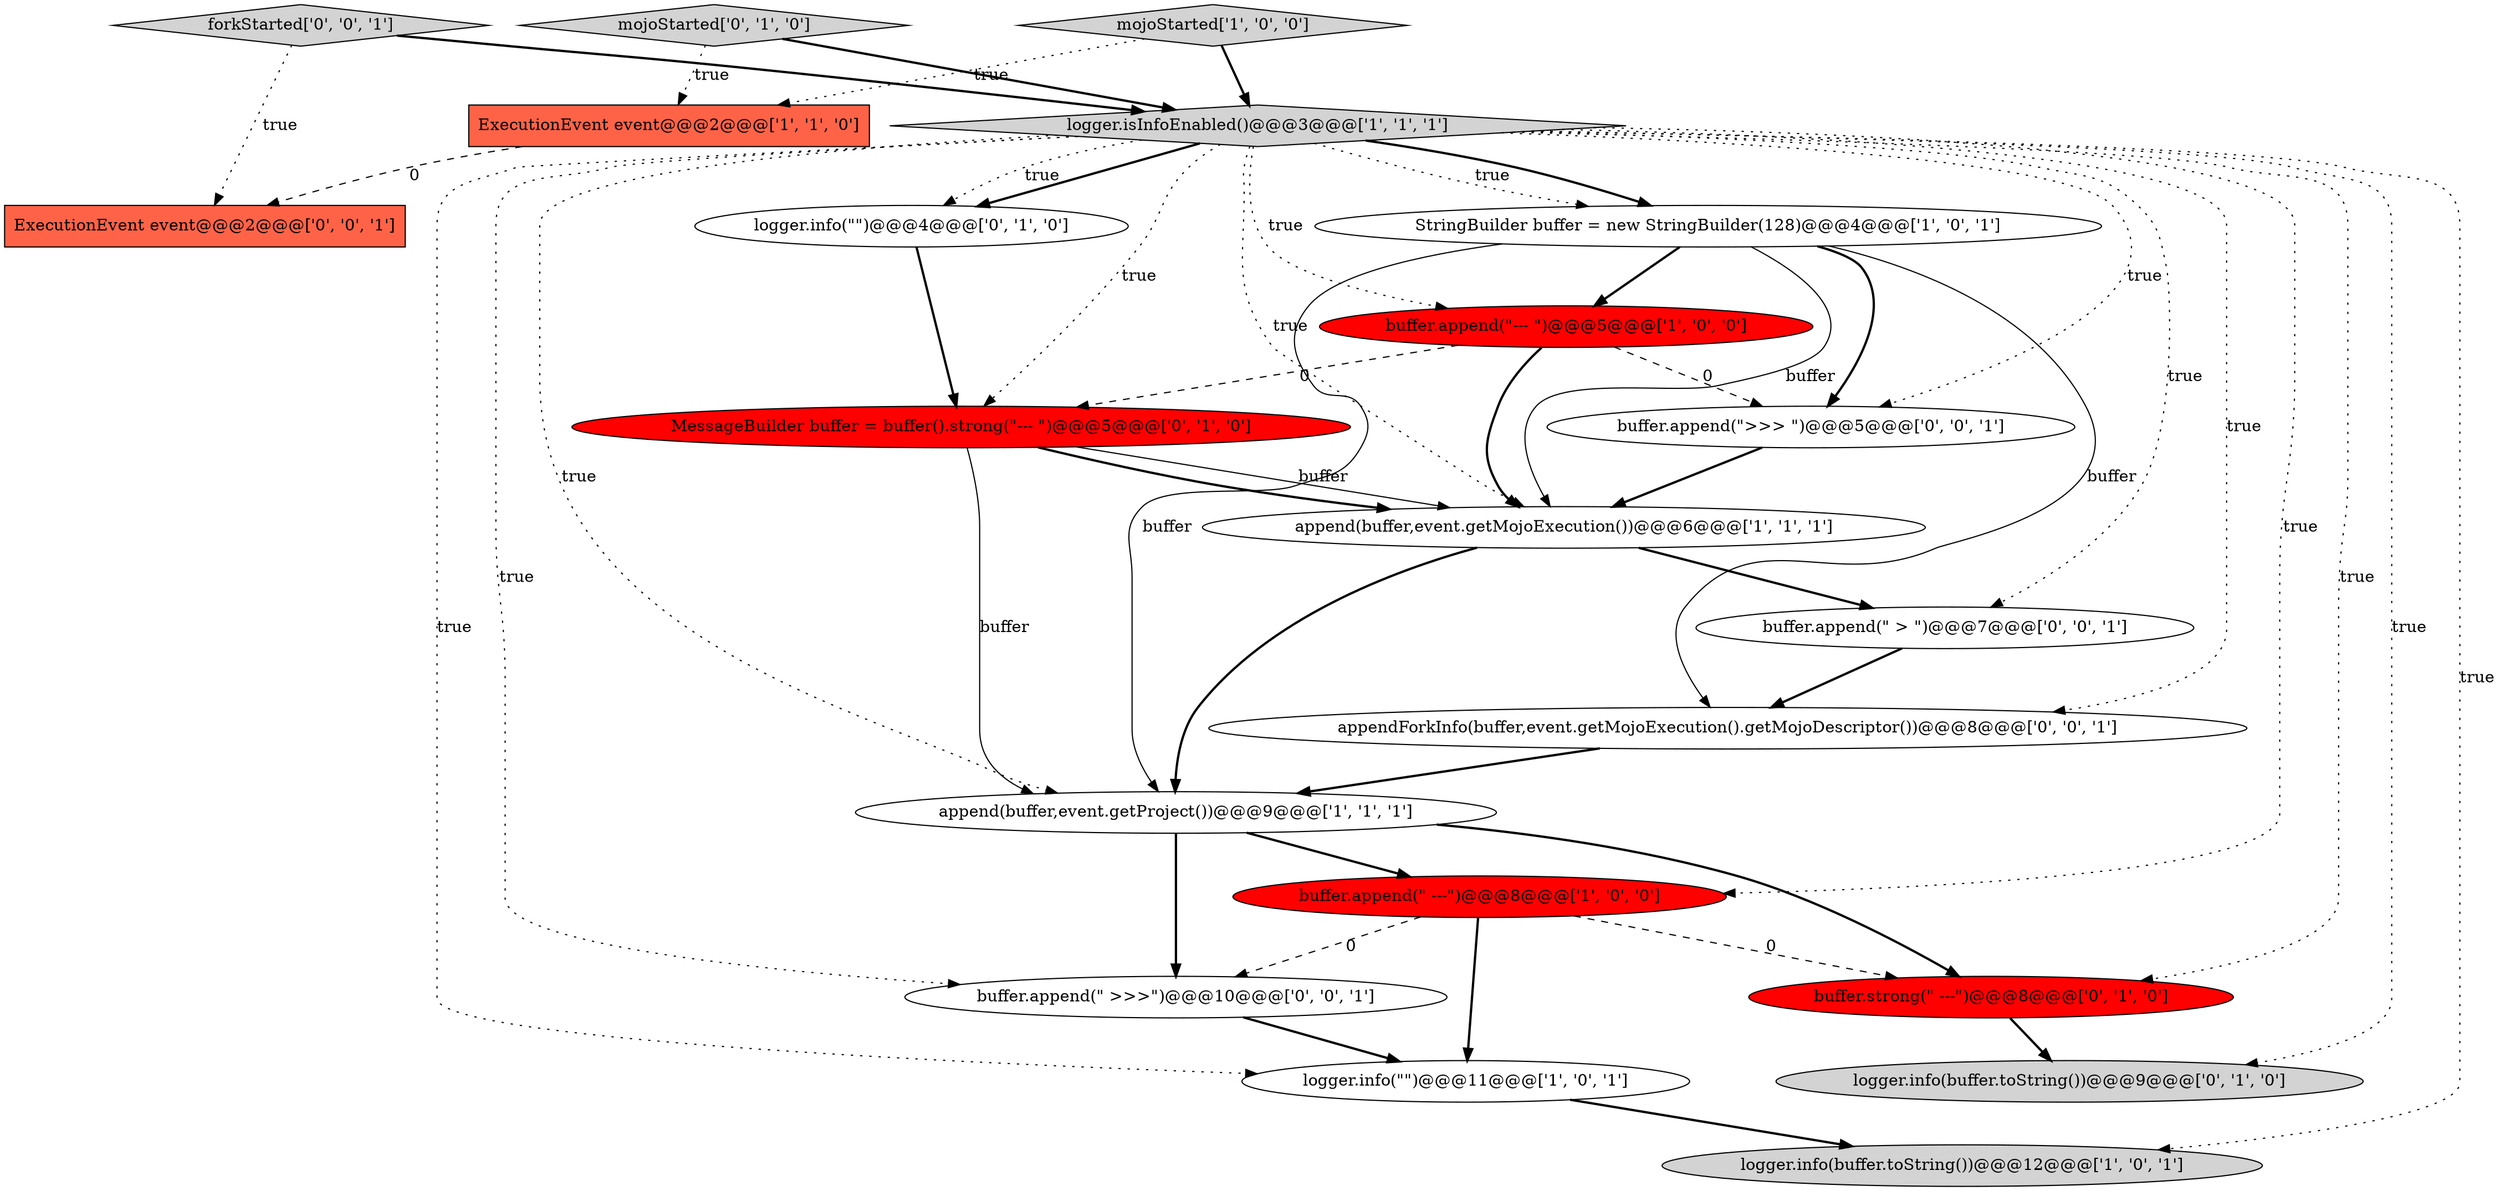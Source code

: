 digraph {
13 [style = filled, label = "mojoStarted['0', '1', '0']", fillcolor = lightgray, shape = diamond image = "AAA0AAABBB2BBB"];
18 [style = filled, label = "buffer.append(\" >>>\")@@@10@@@['0', '0', '1']", fillcolor = white, shape = ellipse image = "AAA0AAABBB3BBB"];
1 [style = filled, label = "buffer.append(\" ---\")@@@8@@@['1', '0', '0']", fillcolor = red, shape = ellipse image = "AAA1AAABBB1BBB"];
16 [style = filled, label = "forkStarted['0', '0', '1']", fillcolor = lightgray, shape = diamond image = "AAA0AAABBB3BBB"];
3 [style = filled, label = "logger.isInfoEnabled()@@@3@@@['1', '1', '1']", fillcolor = lightgray, shape = diamond image = "AAA0AAABBB1BBB"];
19 [style = filled, label = "ExecutionEvent event@@@2@@@['0', '0', '1']", fillcolor = tomato, shape = box image = "AAA0AAABBB3BBB"];
10 [style = filled, label = "logger.info(buffer.toString())@@@9@@@['0', '1', '0']", fillcolor = lightgray, shape = ellipse image = "AAA0AAABBB2BBB"];
0 [style = filled, label = "append(buffer,event.getMojoExecution())@@@6@@@['1', '1', '1']", fillcolor = white, shape = ellipse image = "AAA0AAABBB1BBB"];
7 [style = filled, label = "logger.info(\"\")@@@11@@@['1', '0', '1']", fillcolor = white, shape = ellipse image = "AAA0AAABBB1BBB"];
20 [style = filled, label = "buffer.append(\" > \")@@@7@@@['0', '0', '1']", fillcolor = white, shape = ellipse image = "AAA0AAABBB3BBB"];
14 [style = filled, label = "MessageBuilder buffer = buffer().strong(\"--- \")@@@5@@@['0', '1', '0']", fillcolor = red, shape = ellipse image = "AAA1AAABBB2BBB"];
4 [style = filled, label = "buffer.append(\"--- \")@@@5@@@['1', '0', '0']", fillcolor = red, shape = ellipse image = "AAA1AAABBB1BBB"];
5 [style = filled, label = "StringBuilder buffer = new StringBuilder(128)@@@4@@@['1', '0', '1']", fillcolor = white, shape = ellipse image = "AAA0AAABBB1BBB"];
9 [style = filled, label = "mojoStarted['1', '0', '0']", fillcolor = lightgray, shape = diamond image = "AAA0AAABBB1BBB"];
2 [style = filled, label = "logger.info(buffer.toString())@@@12@@@['1', '0', '1']", fillcolor = lightgray, shape = ellipse image = "AAA0AAABBB1BBB"];
6 [style = filled, label = "append(buffer,event.getProject())@@@9@@@['1', '1', '1']", fillcolor = white, shape = ellipse image = "AAA0AAABBB1BBB"];
8 [style = filled, label = "ExecutionEvent event@@@2@@@['1', '1', '0']", fillcolor = tomato, shape = box image = "AAA0AAABBB1BBB"];
12 [style = filled, label = "logger.info(\"\")@@@4@@@['0', '1', '0']", fillcolor = white, shape = ellipse image = "AAA0AAABBB2BBB"];
17 [style = filled, label = "appendForkInfo(buffer,event.getMojoExecution().getMojoDescriptor())@@@8@@@['0', '0', '1']", fillcolor = white, shape = ellipse image = "AAA0AAABBB3BBB"];
11 [style = filled, label = "buffer.strong(\" ---\")@@@8@@@['0', '1', '0']", fillcolor = red, shape = ellipse image = "AAA1AAABBB2BBB"];
15 [style = filled, label = "buffer.append(\">>> \")@@@5@@@['0', '0', '1']", fillcolor = white, shape = ellipse image = "AAA0AAABBB3BBB"];
3->11 [style = dotted, label="true"];
16->19 [style = dotted, label="true"];
16->3 [style = bold, label=""];
8->19 [style = dashed, label="0"];
3->7 [style = dotted, label="true"];
20->17 [style = bold, label=""];
5->0 [style = solid, label="buffer"];
17->6 [style = bold, label=""];
0->6 [style = bold, label=""];
6->18 [style = bold, label=""];
3->10 [style = dotted, label="true"];
3->4 [style = dotted, label="true"];
5->15 [style = bold, label=""];
1->18 [style = dashed, label="0"];
3->12 [style = bold, label=""];
3->6 [style = dotted, label="true"];
1->11 [style = dashed, label="0"];
1->7 [style = bold, label=""];
14->0 [style = solid, label="buffer"];
3->14 [style = dotted, label="true"];
4->0 [style = bold, label=""];
9->8 [style = dotted, label="true"];
6->1 [style = bold, label=""];
3->5 [style = bold, label=""];
5->17 [style = solid, label="buffer"];
3->5 [style = dotted, label="true"];
14->0 [style = bold, label=""];
13->3 [style = bold, label=""];
14->6 [style = solid, label="buffer"];
13->8 [style = dotted, label="true"];
11->10 [style = bold, label=""];
7->2 [style = bold, label=""];
3->12 [style = dotted, label="true"];
5->6 [style = solid, label="buffer"];
3->18 [style = dotted, label="true"];
3->15 [style = dotted, label="true"];
5->4 [style = bold, label=""];
6->11 [style = bold, label=""];
15->0 [style = bold, label=""];
12->14 [style = bold, label=""];
3->0 [style = dotted, label="true"];
4->15 [style = dashed, label="0"];
9->3 [style = bold, label=""];
0->20 [style = bold, label=""];
3->17 [style = dotted, label="true"];
4->14 [style = dashed, label="0"];
18->7 [style = bold, label=""];
3->1 [style = dotted, label="true"];
3->2 [style = dotted, label="true"];
3->20 [style = dotted, label="true"];
}
